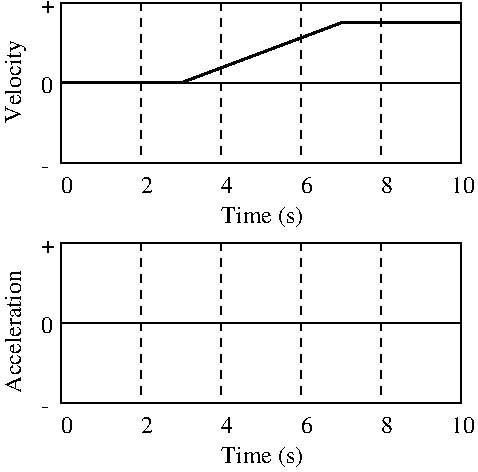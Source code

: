 #FIG 3.2
Landscape
Center
Inches
Letter  
100.00
Single
-2
1200 2
2 2 0 1 0 7 100 0 -1 0.000 0 0 -1 0 0 5
	 1800 1800 4800 1800 4800 3000 1800 3000 1800 1800
2 1 0 1 0 7 100 0 -1 0.000 0 0 -1 0 0 2
	 1800 2400 4800 2400
2 1 1 1 0 7 100 0 -1 4.000 0 0 -1 0 0 2
	 2400 1800 2400 3000
2 1 1 1 0 7 100 0 -1 4.000 0 0 -1 0 0 2
	 3000 1800 3000 3000
2 1 1 1 0 7 100 0 -1 4.000 0 0 -1 0 0 2
	 3600 1800 3600 3000
2 1 1 1 0 7 100 0 -1 4.000 0 0 -1 0 0 2
	 4200 1800 4200 3000
2 2 0 1 0 7 100 0 -1 4.000 0 0 -1 0 0 5
	 1800 3600 4800 3600 4800 4800 1800 4800 1800 3600
2 1 0 1 0 7 100 0 -1 4.000 0 0 -1 0 0 2
	 1800 4200 4800 4200
2 1 1 1 0 7 100 0 -1 4.000 0 0 -1 0 0 2
	 2400 3600 2400 4800
2 1 1 1 0 7 100 0 -1 4.000 0 0 -1 0 0 2
	 3000 3600 3000 4800
2 1 1 1 0 7 100 0 -1 4.000 0 0 -1 0 0 2
	 3600 3600 3600 4800
2 1 1 1 0 7 100 0 -1 4.000 0 0 -1 0 0 2
	 4200 3600 4200 4800
2 1 0 2 0 7 100 0 -1 6.000 0 0 -1 0 0 2
	 1800 2400 2700 2400
2 1 0 2 0 7 100 0 -1 6.000 0 0 -1 0 0 2
	 3900 1950 4800 1950
2 1 0 2 0 7 100 0 -1 6.000 0 0 -1 0 0 2
	 2700 2400 3900 1950
4 0 0 100 0 0 12 0.0000 4 75 105 1650 1875 +\001
4 0 0 100 0 0 12 0.0000 4 135 90 1800 3225 0\001
4 0 0 100 0 0 12 0.0000 4 135 90 2400 3225 2\001
4 0 0 100 0 0 12 0.0000 4 135 90 3000 3225 4\001
4 0 0 100 0 0 12 0.0000 4 135 90 3600 3225 6\001
4 0 0 100 0 0 12 0.0000 4 135 90 4200 3225 8\001
4 0 0 100 0 0 12 0.0000 4 135 180 4725 3225 10\001
4 0 0 100 0 0 12 0.0000 4 135 90 1650 2475 0\001
4 0 0 100 0 0 12 0.0000 4 15 105 1650 3075 -\001
4 0 0 100 0 0 12 0.0000 4 180 660 3000 3450 Time (s)\001
4 0 0 100 0 0 12 1.5708 4 180 645 1500 2700 Velocity\001
4 0 0 100 0 0 12 0.0000 4 75 105 1650 3675 +\001
4 0 0 100 0 0 12 0.0000 4 15 105 1650 4875 -\001
4 0 0 100 0 0 12 0.0000 4 135 90 1650 4275 0\001
4 0 0 100 0 0 12 0.0000 4 135 90 1800 5025 0\001
4 0 0 100 0 0 12 0.0000 4 135 90 2400 5025 2\001
4 0 0 100 0 0 12 0.0000 4 135 90 3000 5025 4\001
4 0 0 100 0 0 12 0.0000 4 135 90 3600 5025 6\001
4 0 0 100 0 0 12 0.0000 4 135 90 4200 5025 8\001
4 0 0 100 0 0 12 0.0000 4 135 180 4725 5025 10\001
4 0 0 100 0 0 12 0.0000 4 180 660 3000 5250 Time (s)\001
4 0 0 100 0 0 12 1.5708 4 135 975 1500 4725 Acceleration\001
